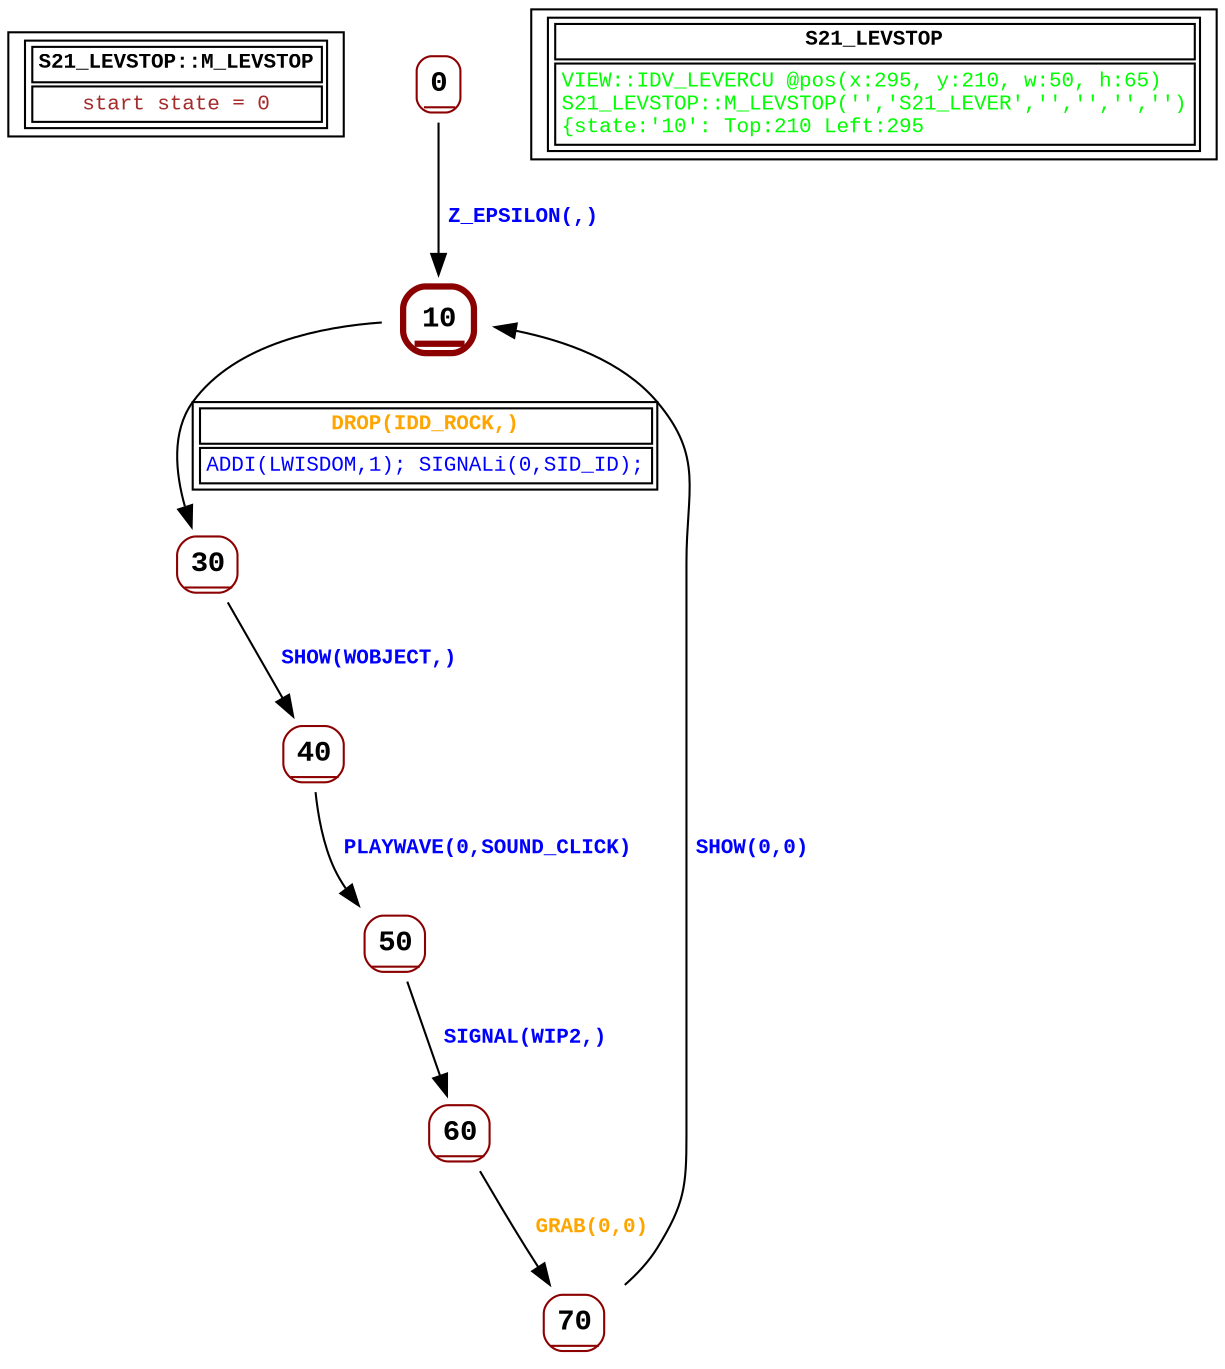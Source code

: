 digraph Automaton {
 fontname="Courier New"
	node [shape=oval, fontname="Courier New"];
	filename[shape = record, fontsize=10, label=< <table border="1"><tr><td><b>S21_LEVSTOP::M_LEVSTOP<br align="left"/></b></td></tr>
<tr><td><font point-size="10" color ="brown">start state = 0<br align="left"/></font></td></tr></table>>
];
	0[shape = none, fontsize=14, label=< <table border="1" color="darkred" style="rounded"><tr><td sides="b"><b>0<br align="left"/></b></td></tr>
</table>>];
"0" -> "10" [fontcolor=blue,fontsize=10,fontname="Courier New", label=< <table border="0"><tr><td><b>Z_EPSILON(,)<br align="left"/></b></td></tr>
</table>>
];
	10[shape = none, fontsize=14, label=< <table border="3" color="darkred" style="rounded"><tr><td sides="b"><b>10<br align="left"/></b></td></tr>
</table>>];
"10" -> "30" [fontcolor=orange,fontsize=10,fontname="Courier New", label=< <table border="1"><tr><td><b>DROP(IDD_ROCK,)<br align="left"/></b></td></tr>
<tr><td><font point-size="10" color ="blue">ADDI(LWISDOM,1); SIGNALi(0,SID_ID);<br align="left"/></font></td></tr></table>>
];
	30[shape = none, fontsize=14, label=< <table border="1" color="darkred" style="rounded"><tr><td sides="b"><b>30<br align="left"/></b></td></tr>
</table>>];
"30" -> "40" [fontcolor=blue,fontsize=10,fontname="Courier New", label=< <table border="0"><tr><td><b>SHOW(WOBJECT,)<br align="left"/></b></td></tr>
</table>>
];
	40[shape = none, fontsize=14, label=< <table border="1" color="darkred" style="rounded"><tr><td sides="b"><b>40<br align="left"/></b></td></tr>
</table>>];
"40" -> "50" [fontcolor=blue,fontsize=10,fontname="Courier New", label=< <table border="0"><tr><td><b>PLAYWAVE(0,SOUND_CLICK)<br align="left"/></b></td></tr>
</table>>
];
	50[shape = none, fontsize=14, label=< <table border="1" color="darkred" style="rounded"><tr><td sides="b"><b>50<br align="left"/></b></td></tr>
</table>>];
"50" -> "60" [fontcolor=blue,fontsize=10,fontname="Courier New", label=< <table border="0"><tr><td><b>SIGNAL(WIP2,)<br align="left"/></b></td></tr>
</table>>
];
	60[shape = none, fontsize=14, label=< <table border="1" color="darkred" style="rounded"><tr><td sides="b"><b>60<br align="left"/></b></td></tr>
</table>>];
"60" -> "70" [fontcolor=orange,fontsize=10,fontname="Courier New", label=< <table border="0"><tr><td><b>GRAB(0,0)<br align="left"/></b></td></tr>
</table>>
];
	70[shape = none, fontsize=14, label=< <table border="1" color="darkred" style="rounded"><tr><td sides="b"><b>70<br align="left"/></b></td></tr>
</table>>];
"70" -> "10" [fontcolor=blue,fontsize=10,fontname="Courier New", label=< <table border="0"><tr><td><b>SHOW(0,0)<br align="left"/></b></td></tr>
</table>>
];
	status[shape = record, fontsize=10, label=< <table border="1"><tr><td><b>S21_LEVSTOP<br align="left"/></b></td></tr>
<tr><td><font point-size="10" color ="green">VIEW::IDV_LEVERCU @pos(x:295, y:210, w:50, h:65)<br align="left"/>S21_LEVSTOP::M_LEVSTOP(&apos;&apos;,&apos;S21_LEVER&apos;,&apos;&apos;,&apos;&apos;,&apos;&apos;,&apos;&apos;)<br align="left"/>			&#123;state:&apos;10&apos;: Top:210 Left:295<br align="left"/></font></td></tr></table>>
];
}
